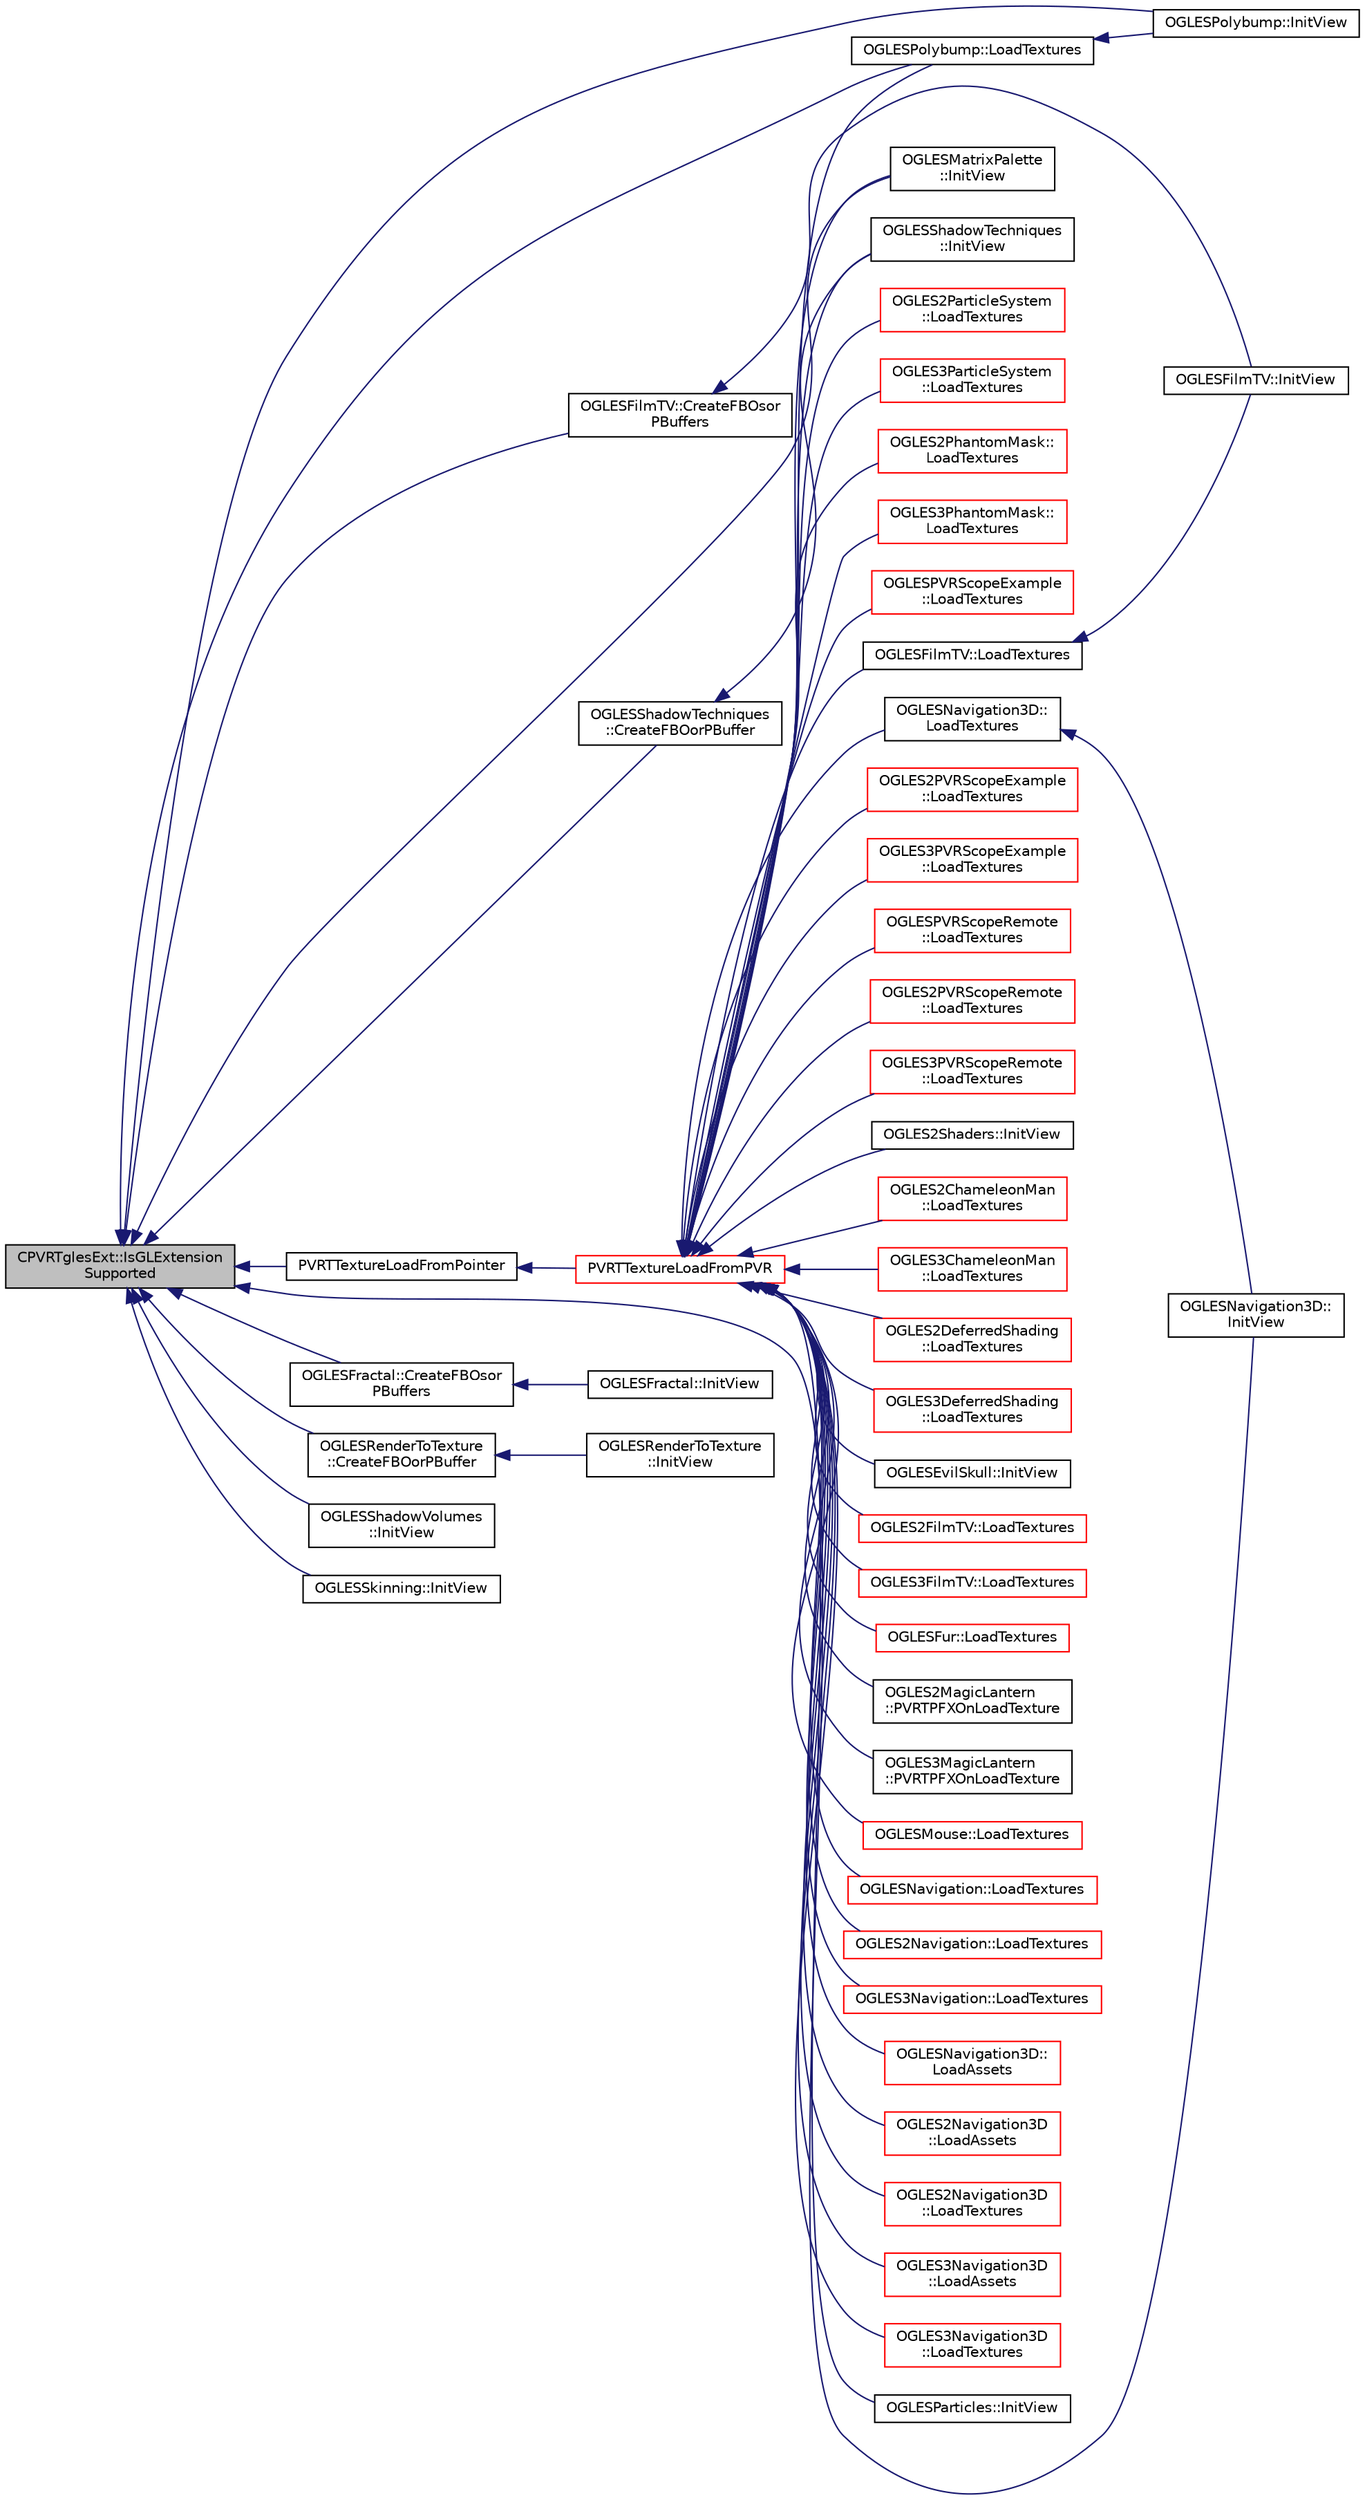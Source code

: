 digraph "CPVRTglesExt::IsGLExtensionSupported"
{
  edge [fontname="Helvetica",fontsize="10",labelfontname="Helvetica",labelfontsize="10"];
  node [fontname="Helvetica",fontsize="10",shape=record];
  rankdir="LR";
  Node1 [label="CPVRTglesExt::IsGLExtension\lSupported",height=0.2,width=0.4,color="black", fillcolor="grey75", style="filled", fontcolor="black"];
  Node1 -> Node2 [dir="back",color="midnightblue",fontsize="10",style="solid"];
  Node2 [label="OGLESFilmTV::CreateFBOsor\lPBuffers",height=0.2,width=0.4,color="black", fillcolor="white", style="filled",URL="$class_o_g_l_e_s_film_t_v.html#a0e98480df4ae4a6cdb26c6e084c6ac07"];
  Node2 -> Node3 [dir="back",color="midnightblue",fontsize="10",style="solid"];
  Node3 [label="OGLESFilmTV::InitView",height=0.2,width=0.4,color="black", fillcolor="white", style="filled",URL="$class_o_g_l_e_s_film_t_v.html#a1ea5268db0b745d827dde1ecc543a08b"];
  Node1 -> Node4 [dir="back",color="midnightblue",fontsize="10",style="solid"];
  Node4 [label="OGLESFractal::CreateFBOsor\lPBuffers",height=0.2,width=0.4,color="black", fillcolor="white", style="filled",URL="$class_o_g_l_e_s_fractal.html#a749444ef00d8cf9aabb4827f40b7dd1c"];
  Node4 -> Node5 [dir="back",color="midnightblue",fontsize="10",style="solid"];
  Node5 [label="OGLESFractal::InitView",height=0.2,width=0.4,color="black", fillcolor="white", style="filled",URL="$class_o_g_l_e_s_fractal.html#ab5df5e00dc51cee8454dc1861a3e6d0a"];
  Node1 -> Node6 [dir="back",color="midnightblue",fontsize="10",style="solid"];
  Node6 [label="OGLESNavigation3D::\lInitView",height=0.2,width=0.4,color="black", fillcolor="white", style="filled",URL="$class_o_g_l_e_s_navigation3_d.html#a95be335cfd305628fda34925feeab500"];
  Node1 -> Node7 [dir="back",color="midnightblue",fontsize="10",style="solid"];
  Node7 [label="OGLESPolybump::InitView",height=0.2,width=0.4,color="black", fillcolor="white", style="filled",URL="$class_o_g_l_e_s_polybump.html#a7ae04e8efee0d014143d5c70d322849b",tooltip="Initialise the view. "];
  Node1 -> Node8 [dir="back",color="midnightblue",fontsize="10",style="solid"];
  Node8 [label="OGLESPolybump::LoadTextures",height=0.2,width=0.4,color="black", fillcolor="white", style="filled",URL="$class_o_g_l_e_s_polybump.html#a47459165a05ba9f5c0edb373a834a696"];
  Node8 -> Node7 [dir="back",color="midnightblue",fontsize="10",style="solid"];
  Node1 -> Node9 [dir="back",color="midnightblue",fontsize="10",style="solid"];
  Node9 [label="OGLESMatrixPalette\l::InitView",height=0.2,width=0.4,color="black", fillcolor="white", style="filled",URL="$class_o_g_l_e_s_matrix_palette.html#af8d5112ded4ef7e98cf6778a703332de",tooltip="Initialise the view. "];
  Node1 -> Node10 [dir="back",color="midnightblue",fontsize="10",style="solid"];
  Node10 [label="OGLESRenderToTexture\l::CreateFBOorPBuffer",height=0.2,width=0.4,color="black", fillcolor="white", style="filled",URL="$class_o_g_l_e_s_render_to_texture.html#a803004311d3843649d163b72113ee8b3"];
  Node10 -> Node11 [dir="back",color="midnightblue",fontsize="10",style="solid"];
  Node11 [label="OGLESRenderToTexture\l::InitView",height=0.2,width=0.4,color="black", fillcolor="white", style="filled",URL="$class_o_g_l_e_s_render_to_texture.html#a14a36ec8e7b158fa68f22167e4a1b747"];
  Node1 -> Node12 [dir="back",color="midnightblue",fontsize="10",style="solid"];
  Node12 [label="OGLESShadowTechniques\l::CreateFBOorPBuffer",height=0.2,width=0.4,color="black", fillcolor="white", style="filled",URL="$class_o_g_l_e_s_shadow_techniques.html#a3a7b44ac01d664d41c9e59c745a1877f"];
  Node12 -> Node13 [dir="back",color="midnightblue",fontsize="10",style="solid"];
  Node13 [label="OGLESShadowTechniques\l::InitView",height=0.2,width=0.4,color="black", fillcolor="white", style="filled",URL="$class_o_g_l_e_s_shadow_techniques.html#a91c20c54e8dc22e03e229059cafe66f5"];
  Node1 -> Node14 [dir="back",color="midnightblue",fontsize="10",style="solid"];
  Node14 [label="OGLESShadowVolumes\l::InitView",height=0.2,width=0.4,color="black", fillcolor="white", style="filled",URL="$class_o_g_l_e_s_shadow_volumes.html#ac0a61f9b6738561c811675d97495ada3"];
  Node1 -> Node15 [dir="back",color="midnightblue",fontsize="10",style="solid"];
  Node15 [label="OGLESSkinning::InitView",height=0.2,width=0.4,color="black", fillcolor="white", style="filled",URL="$class_o_g_l_e_s_skinning.html#a70319630ffc36a323ebd002d1befa72c",tooltip="Initialise the view. "];
  Node1 -> Node16 [dir="back",color="midnightblue",fontsize="10",style="solid"];
  Node16 [label="PVRTTextureLoadFromPointer",height=0.2,width=0.4,color="black", fillcolor="white", style="filled",URL="$group___a_p_i___o_g_l_e_s3.html#ga49dc74480ad4ec5a2f393f641117d54f",tooltip="Allows textures to be stored in C header files and loaded in. Can load parts of a mipmaped texture (i..."];
  Node16 -> Node17 [dir="back",color="midnightblue",fontsize="10",style="solid"];
  Node17 [label="PVRTTextureLoadFromPVR",height=0.2,width=0.4,color="red", fillcolor="white", style="filled",URL="$group___a_p_i___o_g_l_e_s3.html#ga6eecac4c871ba7ccdd0ef4b057a7d596",tooltip="Allows textures to be stored in binary PVR files and loaded in. Can load parts of a mipmaped texture ..."];
  Node17 -> Node18 [dir="back",color="midnightblue",fontsize="10",style="solid"];
  Node18 [label="OGLES2ChameleonMan\l::LoadTextures",height=0.2,width=0.4,color="red", fillcolor="white", style="filled",URL="$class_o_g_l_e_s2_chameleon_man.html#ae9d5bad2b3382b59cb57209555d59e32"];
  Node17 -> Node19 [dir="back",color="midnightblue",fontsize="10",style="solid"];
  Node19 [label="OGLES3ChameleonMan\l::LoadTextures",height=0.2,width=0.4,color="red", fillcolor="white", style="filled",URL="$class_o_g_l_e_s3_chameleon_man.html#a8619130b98baf8ad510cfe5270e0d606"];
  Node17 -> Node20 [dir="back",color="midnightblue",fontsize="10",style="solid"];
  Node20 [label="OGLES2DeferredShading\l::LoadTextures",height=0.2,width=0.4,color="red", fillcolor="white", style="filled",URL="$class_o_g_l_e_s2_deferred_shading.html#ac04009ab56364958babab5b5afcd3dc7"];
  Node17 -> Node21 [dir="back",color="midnightblue",fontsize="10",style="solid"];
  Node21 [label="OGLES3DeferredShading\l::LoadTextures",height=0.2,width=0.4,color="red", fillcolor="white", style="filled",URL="$class_o_g_l_e_s3_deferred_shading.html#a68023121473d6250f56c813dac5d0204"];
  Node17 -> Node22 [dir="back",color="midnightblue",fontsize="10",style="solid"];
  Node22 [label="OGLESEvilSkull::InitView",height=0.2,width=0.4,color="black", fillcolor="white", style="filled",URL="$class_o_g_l_e_s_evil_skull.html#a49d0169987b3b97de24d9cfd52c86a8c"];
  Node17 -> Node23 [dir="back",color="midnightblue",fontsize="10",style="solid"];
  Node23 [label="OGLESFilmTV::LoadTextures",height=0.2,width=0.4,color="black", fillcolor="white", style="filled",URL="$class_o_g_l_e_s_film_t_v.html#adb417d352deedf0a4cbc7ab2db274682"];
  Node23 -> Node3 [dir="back",color="midnightblue",fontsize="10",style="solid"];
  Node17 -> Node24 [dir="back",color="midnightblue",fontsize="10",style="solid"];
  Node24 [label="OGLES2FilmTV::LoadTextures",height=0.2,width=0.4,color="red", fillcolor="white", style="filled",URL="$class_o_g_l_e_s2_film_t_v.html#ac02b046a1039e085096b5352bf78a776"];
  Node17 -> Node25 [dir="back",color="midnightblue",fontsize="10",style="solid"];
  Node25 [label="OGLES3FilmTV::LoadTextures",height=0.2,width=0.4,color="red", fillcolor="white", style="filled",URL="$class_o_g_l_e_s3_film_t_v.html#a31ffd7f6fd605617a316e3b89b9841c9"];
  Node17 -> Node26 [dir="back",color="midnightblue",fontsize="10",style="solid"];
  Node26 [label="OGLESFur::LoadTextures",height=0.2,width=0.4,color="red", fillcolor="white", style="filled",URL="$class_o_g_l_e_s_fur.html#add3a344d736ee932f64fe78ea7534dbf"];
  Node17 -> Node27 [dir="back",color="midnightblue",fontsize="10",style="solid"];
  Node27 [label="OGLES2MagicLantern\l::PVRTPFXOnLoadTexture",height=0.2,width=0.4,color="black", fillcolor="white", style="filled",URL="$class_o_g_l_e_s2_magic_lantern.html#a1acf935737794f6c7d6408aaa298d31b"];
  Node17 -> Node28 [dir="back",color="midnightblue",fontsize="10",style="solid"];
  Node28 [label="OGLES3MagicLantern\l::PVRTPFXOnLoadTexture",height=0.2,width=0.4,color="black", fillcolor="white", style="filled",URL="$class_o_g_l_e_s3_magic_lantern.html#a04772e79a905e4d11c59f3d69171097c"];
  Node17 -> Node29 [dir="back",color="midnightblue",fontsize="10",style="solid"];
  Node29 [label="OGLESMouse::LoadTextures",height=0.2,width=0.4,color="red", fillcolor="white", style="filled",URL="$class_o_g_l_e_s_mouse.html#a165ffeaf9b0b8a82da05d1481dc13274"];
  Node17 -> Node30 [dir="back",color="midnightblue",fontsize="10",style="solid"];
  Node30 [label="OGLESNavigation::LoadTextures",height=0.2,width=0.4,color="red", fillcolor="white", style="filled",URL="$class_o_g_l_e_s_navigation.html#a1bc8126d198cb9d9e96ed97e703f4406"];
  Node17 -> Node31 [dir="back",color="midnightblue",fontsize="10",style="solid"];
  Node31 [label="OGLES2Navigation::LoadTextures",height=0.2,width=0.4,color="red", fillcolor="white", style="filled",URL="$class_o_g_l_e_s2_navigation.html#ac37192e2b0d4e502726936f4fa737b0c"];
  Node17 -> Node32 [dir="back",color="midnightblue",fontsize="10",style="solid"];
  Node32 [label="OGLES3Navigation::LoadTextures",height=0.2,width=0.4,color="red", fillcolor="white", style="filled",URL="$class_o_g_l_e_s3_navigation.html#ac683cfcf3d2bcaaa5c6ead232405e83b"];
  Node17 -> Node33 [dir="back",color="midnightblue",fontsize="10",style="solid"];
  Node33 [label="OGLESNavigation3D::\lLoadAssets",height=0.2,width=0.4,color="red", fillcolor="white", style="filled",URL="$class_o_g_l_e_s_navigation3_d.html#a074cf37f2ce799f5110126e43b7f81ea"];
  Node17 -> Node34 [dir="back",color="midnightblue",fontsize="10",style="solid"];
  Node34 [label="OGLESNavigation3D::\lLoadTextures",height=0.2,width=0.4,color="black", fillcolor="white", style="filled",URL="$class_o_g_l_e_s_navigation3_d.html#aa3d24ca68c6d99b00b867c59bad52587"];
  Node34 -> Node6 [dir="back",color="midnightblue",fontsize="10",style="solid"];
  Node17 -> Node35 [dir="back",color="midnightblue",fontsize="10",style="solid"];
  Node35 [label="OGLES2Navigation3D\l::LoadAssets",height=0.2,width=0.4,color="red", fillcolor="white", style="filled",URL="$class_o_g_l_e_s2_navigation3_d.html#a44021b8be24e6c6a2e1b5a1a8394fe8e"];
  Node17 -> Node36 [dir="back",color="midnightblue",fontsize="10",style="solid"];
  Node36 [label="OGLES2Navigation3D\l::LoadTextures",height=0.2,width=0.4,color="red", fillcolor="white", style="filled",URL="$class_o_g_l_e_s2_navigation3_d.html#ab3de1f3bc50a300eb17781f73a6b7628"];
  Node17 -> Node37 [dir="back",color="midnightblue",fontsize="10",style="solid"];
  Node37 [label="OGLES3Navigation3D\l::LoadAssets",height=0.2,width=0.4,color="red", fillcolor="white", style="filled",URL="$class_o_g_l_e_s3_navigation3_d.html#a74e35de3032850cd4ef7a42786ce75fb"];
  Node17 -> Node38 [dir="back",color="midnightblue",fontsize="10",style="solid"];
  Node38 [label="OGLES3Navigation3D\l::LoadTextures",height=0.2,width=0.4,color="red", fillcolor="white", style="filled",URL="$class_o_g_l_e_s3_navigation3_d.html#a6e215c6efc9e303903ff7ea2aabe1558"];
  Node17 -> Node39 [dir="back",color="midnightblue",fontsize="10",style="solid"];
  Node39 [label="OGLESParticles::InitView",height=0.2,width=0.4,color="black", fillcolor="white", style="filled",URL="$class_o_g_l_e_s_particles.html#ab08c8cf723fa1e2e516028b78d8cd9fd"];
  Node17 -> Node40 [dir="back",color="midnightblue",fontsize="10",style="solid"];
  Node40 [label="OGLES2ParticleSystem\l::LoadTextures",height=0.2,width=0.4,color="red", fillcolor="white", style="filled",URL="$class_o_g_l_e_s2_particle_system.html#a6f75d8ea3d0cfc91a9685ff652c24e02"];
  Node17 -> Node41 [dir="back",color="midnightblue",fontsize="10",style="solid"];
  Node41 [label="OGLES3ParticleSystem\l::LoadTextures",height=0.2,width=0.4,color="red", fillcolor="white", style="filled",URL="$class_o_g_l_e_s3_particle_system.html#a5b23e62839249f28d890a0681d5226af"];
  Node17 -> Node42 [dir="back",color="midnightblue",fontsize="10",style="solid"];
  Node42 [label="OGLES2PhantomMask::\lLoadTextures",height=0.2,width=0.4,color="red", fillcolor="white", style="filled",URL="$class_o_g_l_e_s2_phantom_mask.html#a50ffac0a9b5802b67e8561057a6eb22a"];
  Node17 -> Node43 [dir="back",color="midnightblue",fontsize="10",style="solid"];
  Node43 [label="OGLES3PhantomMask::\lLoadTextures",height=0.2,width=0.4,color="red", fillcolor="white", style="filled",URL="$class_o_g_l_e_s3_phantom_mask.html#a2a60481d5f25069795417eb6e6d9b4ab"];
  Node17 -> Node8 [dir="back",color="midnightblue",fontsize="10",style="solid"];
  Node17 -> Node44 [dir="back",color="midnightblue",fontsize="10",style="solid"];
  Node44 [label="OGLESPVRScopeExample\l::LoadTextures",height=0.2,width=0.4,color="red", fillcolor="white", style="filled",URL="$class_o_g_l_e_s_p_v_r_scope_example.html#a4a324832f2991068a38f126d14a030ef"];
  Node17 -> Node45 [dir="back",color="midnightblue",fontsize="10",style="solid"];
  Node45 [label="OGLES2PVRScopeExample\l::LoadTextures",height=0.2,width=0.4,color="red", fillcolor="white", style="filled",URL="$class_o_g_l_e_s2_p_v_r_scope_example.html#a4323897e95e7dd757304a0cdc0b3c9e2"];
  Node17 -> Node46 [dir="back",color="midnightblue",fontsize="10",style="solid"];
  Node46 [label="OGLES3PVRScopeExample\l::LoadTextures",height=0.2,width=0.4,color="red", fillcolor="white", style="filled",URL="$class_o_g_l_e_s3_p_v_r_scope_example.html#a3cb936760c472086f8ea4658413bc012"];
  Node17 -> Node47 [dir="back",color="midnightblue",fontsize="10",style="solid"];
  Node47 [label="OGLESPVRScopeRemote\l::LoadTextures",height=0.2,width=0.4,color="red", fillcolor="white", style="filled",URL="$class_o_g_l_e_s_p_v_r_scope_remote.html#a0b01a92d5148c361266f8f61abbbe361"];
  Node17 -> Node48 [dir="back",color="midnightblue",fontsize="10",style="solid"];
  Node48 [label="OGLES2PVRScopeRemote\l::LoadTextures",height=0.2,width=0.4,color="red", fillcolor="white", style="filled",URL="$class_o_g_l_e_s2_p_v_r_scope_remote.html#aacf32e3c5b51f560e47a9d9cdc7ca735"];
  Node17 -> Node49 [dir="back",color="midnightblue",fontsize="10",style="solid"];
  Node49 [label="OGLES3PVRScopeRemote\l::LoadTextures",height=0.2,width=0.4,color="red", fillcolor="white", style="filled",URL="$class_o_g_l_e_s3_p_v_r_scope_remote.html#a3e3ec32e7af34ef970afeac6608413fa"];
  Node17 -> Node50 [dir="back",color="midnightblue",fontsize="10",style="solid"];
  Node50 [label="OGLES2Shaders::InitView",height=0.2,width=0.4,color="black", fillcolor="white", style="filled",URL="$class_o_g_l_e_s2_shaders.html#a9c2dcd2c42d0d9e8eba1acd00097be12"];
  Node17 -> Node9 [dir="back",color="midnightblue",fontsize="10",style="solid"];
  Node17 -> Node13 [dir="back",color="midnightblue",fontsize="10",style="solid"];
}
